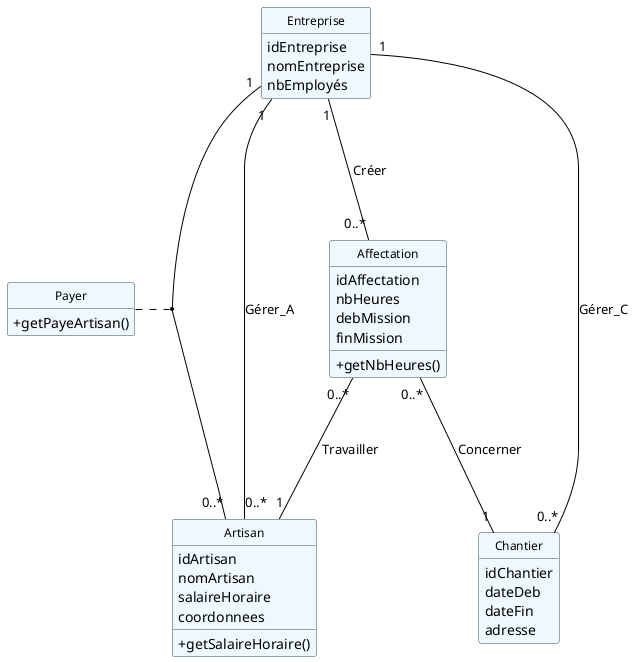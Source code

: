 @startuml DC

hide circle
hide empty members
hide empty methods

skinparam classAttributeIconSize 0

skinparam roundcorner 5

skinparam class {
	BackgroundColor AliceBlue
	BorderColor DarkSlateGray
	ArrowColor Black
	FontColor Black
	FontSize 12
	FontName Helvetica
}

skinparam arrow {
    MessageAlign center
}

class Entreprise {
    idEntreprise
    nomEntreprise
    nbEmployés
}
class Artisan {
    idArtisan
    nomArtisan
    salaireHoraire
    coordonnees
}
Artisan : + getSalaireHoraire()
class Chantier {
    idChantier
    dateDeb
    dateFin
    adresse
}
class Affectation {
    idAffectation
    nbHeures
    debMission
    finMission
}
Affectation : + getNbHeures()

Entreprise "1" -- "0..*" Chantier : Gérer_C
Entreprise "1" -- "0..*" Artisan : Gérer_A
Entreprise "1" --- "0..*" Artisan
Payer .. (Entreprise, Artisan)
class Payer {
    
}
Payer : + getPayeArtisan()
Entreprise "1" --- "0..*" Affectation : Créer
Affectation "0..*" --- "1" Chantier : Concerner
Affectation "0..*" --- "1" Artisan : Travailler

@enduml